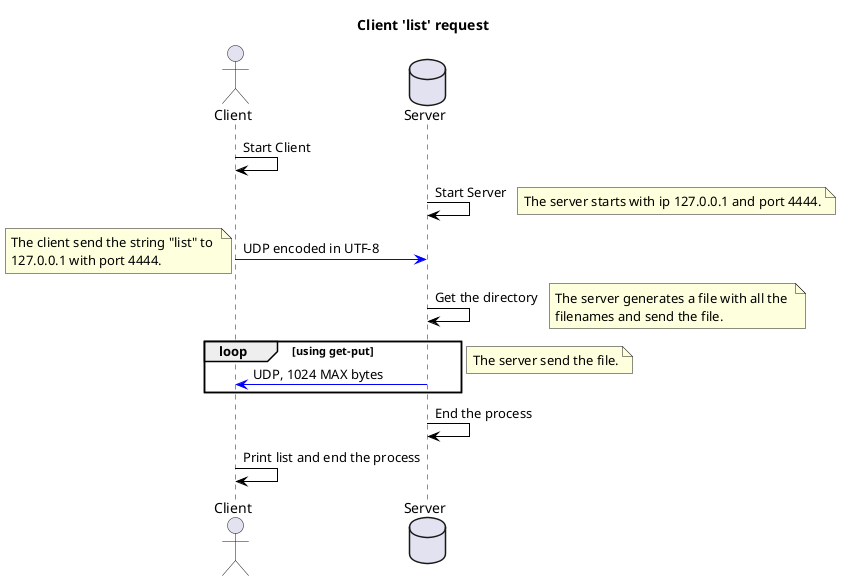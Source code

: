 @startuml ClientListUML

title Client 'list' request

actor Client as Client
database Server as Server
Client -[#Black]> Client : Start Client
Server -[#Black]> Server : Start Server
note right
The server starts with ip 127.0.0.1 and port 4444.
end note
Client -[#Blue]> Server : UDP encoded in UTF-8
note left
The client send the string "list" to 
127.0.0.1 with port 4444.
end note
Server -[#Black]> Server : Get the directory
note right
The server generates a file with all the 
filenames and send the file.
end note
loop using get-put
    Client <[#Blue]- Server : UDP, 1024 MAX bytes

end
note right
The server send the file.
end note
Server -[#Black]> Server : End the process
Client -[#Black]> Client : Print list and end the process

@enduml

@startuml ClientGetUML

title Client 'get' request

actor Client as Client
database Server as Server
Client -[#Black]> Client : Start Client
Server -[#Black]> Server : Start Server
note right
The server starts with ip 127.0.0.1 and port 4444.
end note
Client -[#Blue]> Server : UDP encoded in UTF-8
note left
The client send the string "get <filename>" to 
127.0.0.1 with port 4444.
end note
Server -[#Black]> Server : Search for file
note right
The server search for the filename requested.
If the file exists = Send '0' as response
If the directory is empty = Send '1' as response
If the file dont exist = Send '1' as response
end note
Client -[#Black]> Client : Wait status from server
group Error [If status = 1 or 2]
    Client <[#Red]- Server : UDP encoded in UTF-8
    note right
    The server send the number of the status
    and end the request process
    end note
    Server -[#Black]> Server : End the process
    Client -[#Red]> Client : Print error and end the process
end
group Get file [If status = 0]
    Client <[#Blue]- Server : UDP encoded in UTF-8
    note right
    The server send the status, accepting the request.
    end note
    note left
    The client gets ready to get the packets from server.
    end note
    Client -[#Black]> Client : Open file with name <filename>
    loop until all the file is sent
        Server -[#Blue]> Client : UDP, 1024 MAX bytes
        Client -[#Black]> Client : Write the bytes in file
    end
    Server -[#Blue]> Client : UDP, hashcode MD5
    note left
    The client wait for the MD5 hashcode and compare the received hashcode
    with the packet hashcode
    end note
    note right
    Server send a MD5 hashcode to check file integrity
    end note
    group Error [If not equal hashcode]
    Client -[#Red]> Client : Delete the corrupted file, print error and end process
    end
    group Keep the data [If equal hashcode]
    Client -[#Black]> Client : End the process
    end
    Server -[#Black]> Server : End the process
end

@enduml

@startuml ClientPutUML

title Client 'put' request

actor Client as Client
database Server as Server
Client -[#Black]> Client : Start Client
Server -[#Black]> Server : Start Server
note right
The server starts with ip 127.0.0.1 and port 4444.
end note
Client -[#Black]> Client  : Search for file
note left
The client search for the filename requested.
If not, print error
If yes, send the request to server
end note
group Error [If status = 1 or 2]
    Client -[#Red]> Client  : Print error and end the process
end
group Send file [If status = 0]
    Client -[#Blue]> Server : UDP encoded in UTF-8
    note left
    The client send the string "put <filename>" to 
    127.0.0.1 with port 4444.
    end note
    note right
    The server gets ready to receive the files
    end note
    Server -[#Black]> Server : Open file with name <filename>
    loop until all the file is sent
        Client -[#Blue]> Server : UDP, 1024 MAX bytes
        Server -[#Black]> Server : Write the bytes in file
    end
    Client -[#Blue]> Server : UDP, hashcode MD5
    note left
    Client send a MD5 hashcode to check file integrity
    end note
    note right
    The server wait for the MD5 hashcode and compare the received hashcode
    with the packet hashcode
    Send 0 if equal, 1 if not equal
    end note
    group Error [If not equal hashcode]
    Server -[#Red]> Client : UDP, encoded in UFT-8
    Server -[#Red]> Server : Delete the corrupted file, print error and end process
    end
    group Keep the data [If equal hashcode]
    Server -[#Blue]> Client : UDP, encoded in UFT-8
    Server -[#Black]> Server : End the process
    end
    Client -[#Black]> Client : End the process
end

@enduml